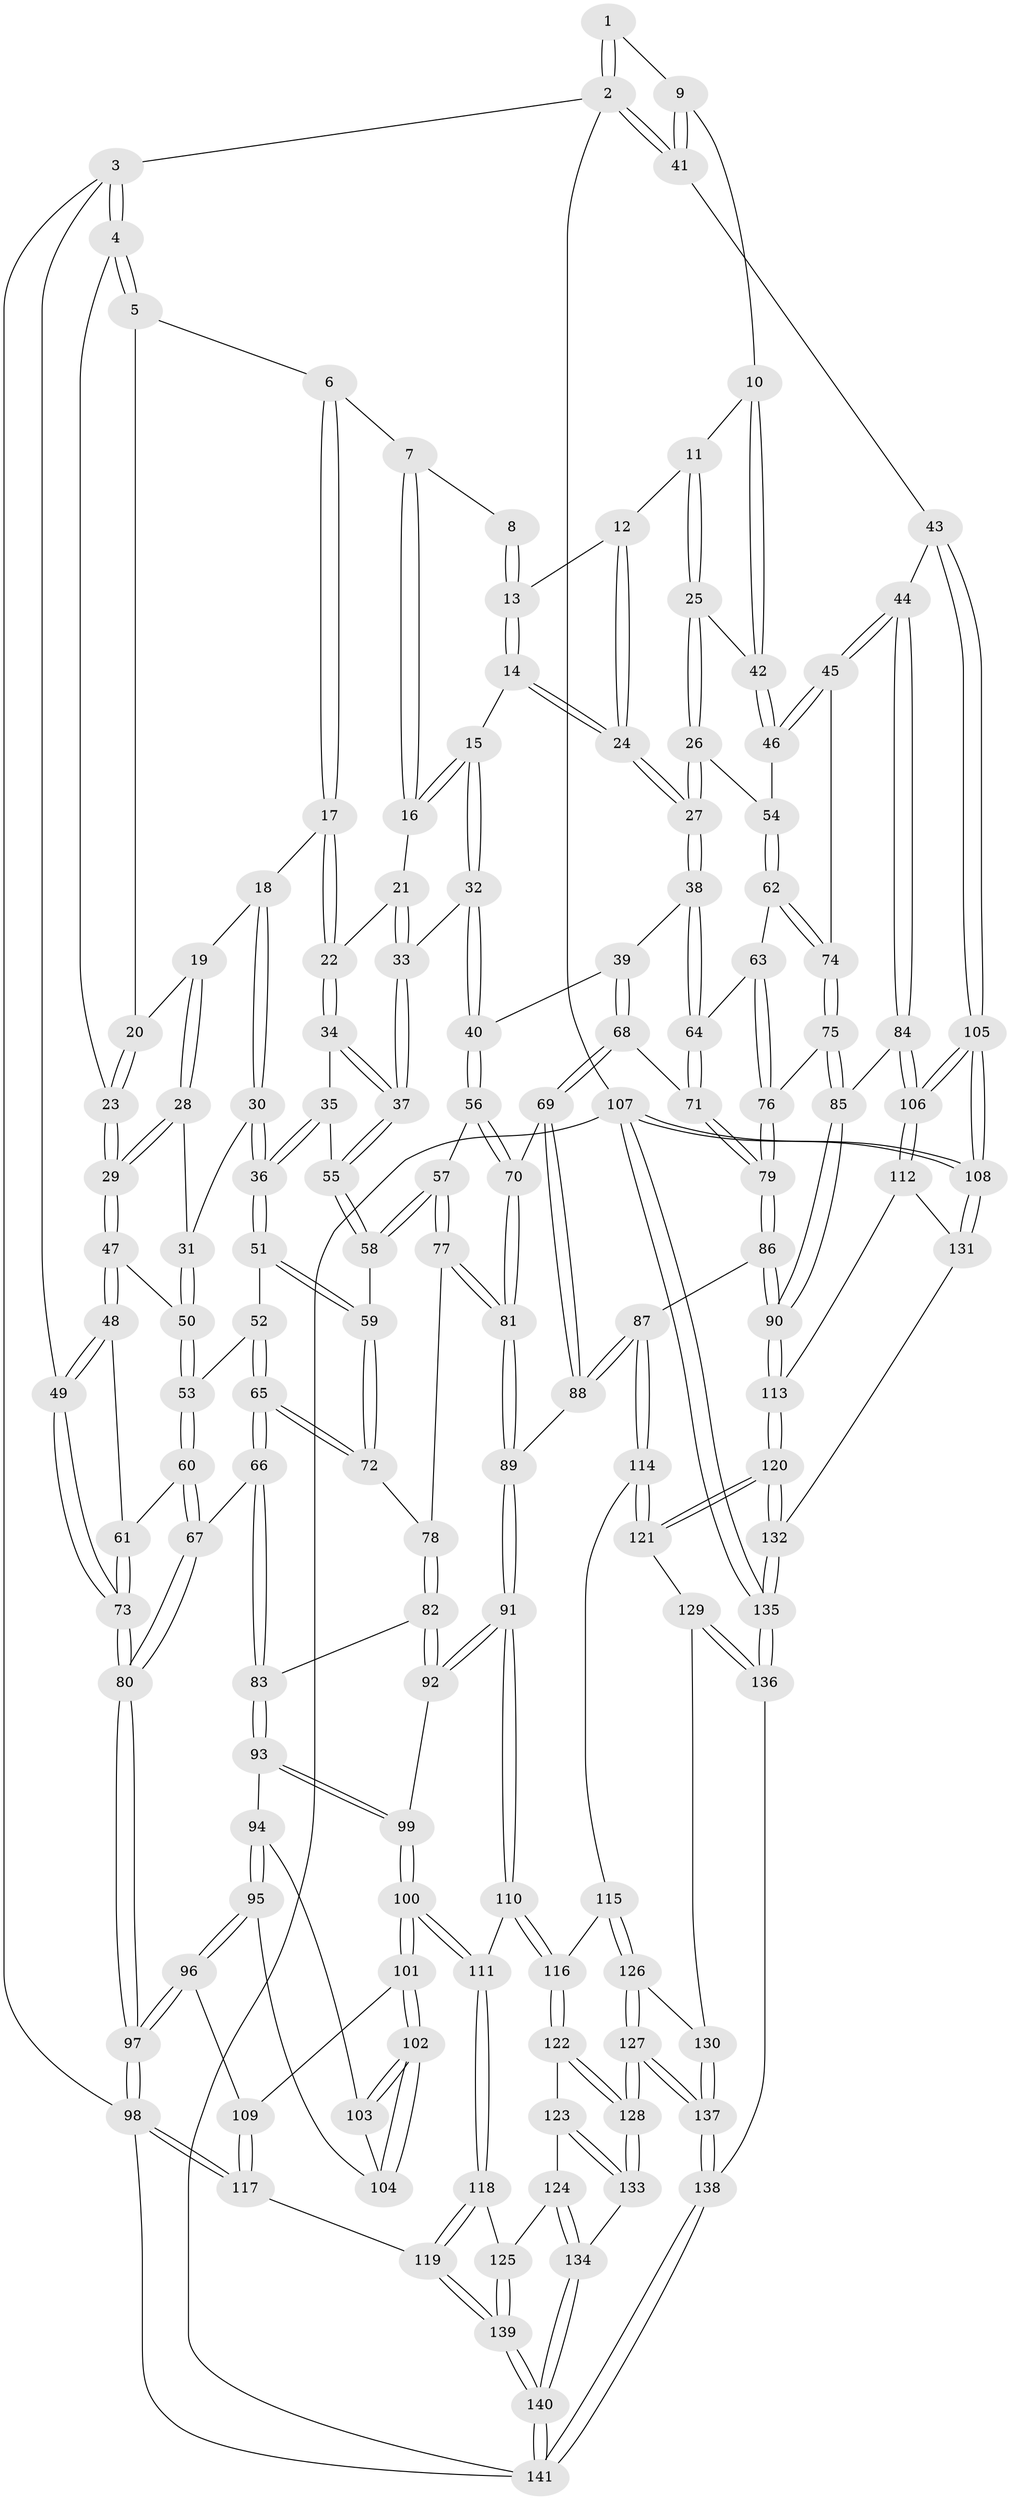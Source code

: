 // Generated by graph-tools (version 1.1) at 2025/12/02/27/25 16:12:00]
// undirected, 141 vertices, 349 edges
graph export_dot {
graph [start="1"]
  node [color=gray90,style=filled];
  1 [pos="+0.9900753475340002+0"];
  2 [pos="+1+0"];
  3 [pos="+0+0"];
  4 [pos="+0+0"];
  5 [pos="+0.2610689388930531+0"];
  6 [pos="+0.26886477223825356+0"];
  7 [pos="+0.5410054777301797+0"];
  8 [pos="+0.7596219420295325+0"];
  9 [pos="+0.9024711113524604+0.09281629309971622"];
  10 [pos="+0.8882153337803894+0.09830076139343014"];
  11 [pos="+0.7920347065706927+0.008583239425380647"];
  12 [pos="+0.7717847405229817+0"];
  13 [pos="+0.7716571751491563+0"];
  14 [pos="+0.5908655070607163+0.0639132313050565"];
  15 [pos="+0.5593839575546717+0.03686152819513359"];
  16 [pos="+0.5537645399621118+0.025263401508176228"];
  17 [pos="+0.3493863085811089+0.06520431851165773"];
  18 [pos="+0.2698551061204424+0.10312589110567953"];
  19 [pos="+0.2269376374318867+0.07876127765466394"];
  20 [pos="+0.22211724031233382+0"];
  21 [pos="+0.4359463155345988+0.07425894102194584"];
  22 [pos="+0.3620319115251459+0.08013543612262278"];
  23 [pos="+0.12861378326413897+0.13136120367881746"];
  24 [pos="+0.6678667952559513+0.14182013008556296"];
  25 [pos="+0.764184804823884+0.15464150465876975"];
  26 [pos="+0.7328086322108921+0.16832705282180996"];
  27 [pos="+0.6765557390097161+0.16346998953295258"];
  28 [pos="+0.15927323304043461+0.13287557084690338"];
  29 [pos="+0.12922809605194596+0.13338108808843324"];
  30 [pos="+0.25142847576538635+0.17050455324730834"];
  31 [pos="+0.23872048805235005+0.17014856545084206"];
  32 [pos="+0.4853462115621998+0.18652990394708688"];
  33 [pos="+0.46957486551005906+0.18840505162099552"];
  34 [pos="+0.3621122847938342+0.08141107885151201"];
  35 [pos="+0.3414463305434755+0.18045865167763017"];
  36 [pos="+0.305149651831516+0.21122919287898304"];
  37 [pos="+0.46433176778552343+0.19026740575547554"];
  38 [pos="+0.6731388336466767+0.16981950064258947"];
  39 [pos="+0.5867319424710352+0.23498563782996984"];
  40 [pos="+0.5572558132122969+0.2383201405641073"];
  41 [pos="+1+0.15700471782188913"];
  42 [pos="+0.8629035286537794+0.1332491504201143"];
  43 [pos="+1+0.32127304818184804"];
  44 [pos="+0.9773978989270513+0.3394494978877047"];
  45 [pos="+0.9306811801605294+0.3334588358989624"];
  46 [pos="+0.8978401705795988+0.2840634672291085"];
  47 [pos="+0.10176498272684488+0.18149184834655002"];
  48 [pos="+0.09226315564164796+0.18929611200647573"];
  49 [pos="+0+0.17983606714049322"];
  50 [pos="+0.19272546950855046+0.23745419970421366"];
  51 [pos="+0.3019665690191829+0.2595076755379702"];
  52 [pos="+0.22011135250890054+0.2606739942640408"];
  53 [pos="+0.19785174595447289+0.2486368189141902"];
  54 [pos="+0.7806771146945368+0.23192116307568983"];
  55 [pos="+0.44020830601858996+0.2091025926560073"];
  56 [pos="+0.5439224420545652+0.259458116929279"];
  57 [pos="+0.4324591484576258+0.34150026621891744"];
  58 [pos="+0.41303983994278093+0.31510045839594375"];
  59 [pos="+0.3127523746921403+0.28433990169737405"];
  60 [pos="+0.11147269517464103+0.33953932909811296"];
  61 [pos="+0.09898812723801474+0.27973588510198033"];
  62 [pos="+0.7503608336554206+0.33307122859131333"];
  63 [pos="+0.7469580337971072+0.3340301282713402"];
  64 [pos="+0.7125093100536024+0.3365243624946358"];
  65 [pos="+0.18503870437528502+0.3928895791914688"];
  66 [pos="+0.16602736231254378+0.40587243498679443"];
  67 [pos="+0.10970469528509914+0.3776893803066446"];
  68 [pos="+0.6415740867920273+0.39124290384735017"];
  69 [pos="+0.5911203307772038+0.41004238159253087"];
  70 [pos="+0.555023178274548+0.40719361775589236"];
  71 [pos="+0.6534259279730777+0.3919066847105292"];
  72 [pos="+0.2699568288342032+0.3551195228054252"];
  73 [pos="+0+0.23876445277991493"];
  74 [pos="+0.911617080244407+0.3433174226760056"];
  75 [pos="+0.8484631624243744+0.4247557229743407"];
  76 [pos="+0.7895810190983495+0.45092124678372614"];
  77 [pos="+0.4480487103521201+0.4052629561690375"];
  78 [pos="+0.3393885847886719+0.41849909563739673"];
  79 [pos="+0.7330281818707729+0.49486698738872265"];
  80 [pos="+0+0.454910394832115"];
  81 [pos="+0.46327245464803024+0.42257879211162763"];
  82 [pos="+0.29226668583710386+0.4842230811831143"];
  83 [pos="+0.17234547704499473+0.42250160714291846"];
  84 [pos="+0.8948919754524072+0.6006153454789132"];
  85 [pos="+0.88603595016415+0.6004083072961353"];
  86 [pos="+0.7335045418699482+0.6188780161068961"];
  87 [pos="+0.6525481123890835+0.6304428848479587"];
  88 [pos="+0.6042247117504385+0.6066147012171659"];
  89 [pos="+0.43924535150335975+0.590105385199016"];
  90 [pos="+0.7608501845117804+0.6342564246721757"];
  91 [pos="+0.41094554209528034+0.6127301438471949"];
  92 [pos="+0.31978344692972693+0.5571527591657954"];
  93 [pos="+0.16529419169044682+0.489015102894064"];
  94 [pos="+0.1537669851640158+0.5005972098695965"];
  95 [pos="+0.015575922585081023+0.5552156735082162"];
  96 [pos="+0+0.5466675560985259"];
  97 [pos="+0+0.5199725326037565"];
  98 [pos="+0+0.7629844493417683"];
  99 [pos="+0.21960676620513472+0.5747813506597668"];
  100 [pos="+0.1686790945753288+0.6620107975273277"];
  101 [pos="+0.1618035410521525+0.6616513048536975"];
  102 [pos="+0.15188563588097403+0.648229259352618"];
  103 [pos="+0.14696730808973504+0.5181992241378659"];
  104 [pos="+0.10289778568691454+0.593603111859667"];
  105 [pos="+1+0.7047217350769166"];
  106 [pos="+1+0.6994680187403135"];
  107 [pos="+1+1"];
  108 [pos="+1+1"];
  109 [pos="+0.13139037567742023+0.6794468543798068"];
  110 [pos="+0.40008052735874516+0.6525616864459295"];
  111 [pos="+0.1841757031145454+0.6752292100901941"];
  112 [pos="+0.8447204442567052+0.782636158470774"];
  113 [pos="+0.7874163603602532+0.7647832734670218"];
  114 [pos="+0.5958080379395089+0.755803737557452"];
  115 [pos="+0.44152862274478005+0.7538962180098303"];
  116 [pos="+0.40200030512461243+0.7218933603425066"];
  117 [pos="+0+0.8023681084089013"];
  118 [pos="+0.2369610479842495+0.808692850539282"];
  119 [pos="+0.010159663419574584+0.8339933335045008"];
  120 [pos="+0.7234326109591278+0.8807059896863496"];
  121 [pos="+0.6201259355337337+0.8334216284796829"];
  122 [pos="+0.3199076845653165+0.8006312752812846"];
  123 [pos="+0.30882807858712913+0.8067012920035787"];
  124 [pos="+0.29702905913566857+0.8106246240279453"];
  125 [pos="+0.25547052050590274+0.8202161968115728"];
  126 [pos="+0.476057721789212+0.8431362225305966"];
  127 [pos="+0.43573267454575326+0.9256260381423743"];
  128 [pos="+0.4343093374151473+0.9250102367649259"];
  129 [pos="+0.5892951719994292+0.8526965609639542"];
  130 [pos="+0.5491136590553435+0.8654533262545151"];
  131 [pos="+0.9210041050559039+0.9023022616683387"];
  132 [pos="+0.7304484264492807+0.9080326154695966"];
  133 [pos="+0.36102307422500046+0.923949755614422"];
  134 [pos="+0.333215883108603+0.9459727243594326"];
  135 [pos="+0.6929284782353695+1"];
  136 [pos="+0.5797169203160171+1"];
  137 [pos="+0.49454694453597914+1"];
  138 [pos="+0.5080233507101928+1"];
  139 [pos="+0.19438569509347656+1"];
  140 [pos="+0.20494232055272882+1"];
  141 [pos="+0.2154599817183997+1"];
  1 -- 2;
  1 -- 2;
  1 -- 9;
  2 -- 3;
  2 -- 41;
  2 -- 41;
  2 -- 107;
  3 -- 4;
  3 -- 4;
  3 -- 49;
  3 -- 98;
  4 -- 5;
  4 -- 5;
  4 -- 23;
  5 -- 6;
  5 -- 20;
  6 -- 7;
  6 -- 17;
  6 -- 17;
  7 -- 8;
  7 -- 16;
  7 -- 16;
  8 -- 13;
  8 -- 13;
  9 -- 10;
  9 -- 41;
  9 -- 41;
  10 -- 11;
  10 -- 42;
  10 -- 42;
  11 -- 12;
  11 -- 25;
  11 -- 25;
  12 -- 13;
  12 -- 24;
  12 -- 24;
  13 -- 14;
  13 -- 14;
  14 -- 15;
  14 -- 24;
  14 -- 24;
  15 -- 16;
  15 -- 16;
  15 -- 32;
  15 -- 32;
  16 -- 21;
  17 -- 18;
  17 -- 22;
  17 -- 22;
  18 -- 19;
  18 -- 30;
  18 -- 30;
  19 -- 20;
  19 -- 28;
  19 -- 28;
  20 -- 23;
  20 -- 23;
  21 -- 22;
  21 -- 33;
  21 -- 33;
  22 -- 34;
  22 -- 34;
  23 -- 29;
  23 -- 29;
  24 -- 27;
  24 -- 27;
  25 -- 26;
  25 -- 26;
  25 -- 42;
  26 -- 27;
  26 -- 27;
  26 -- 54;
  27 -- 38;
  27 -- 38;
  28 -- 29;
  28 -- 29;
  28 -- 31;
  29 -- 47;
  29 -- 47;
  30 -- 31;
  30 -- 36;
  30 -- 36;
  31 -- 50;
  31 -- 50;
  32 -- 33;
  32 -- 40;
  32 -- 40;
  33 -- 37;
  33 -- 37;
  34 -- 35;
  34 -- 37;
  34 -- 37;
  35 -- 36;
  35 -- 36;
  35 -- 55;
  36 -- 51;
  36 -- 51;
  37 -- 55;
  37 -- 55;
  38 -- 39;
  38 -- 64;
  38 -- 64;
  39 -- 40;
  39 -- 68;
  39 -- 68;
  40 -- 56;
  40 -- 56;
  41 -- 43;
  42 -- 46;
  42 -- 46;
  43 -- 44;
  43 -- 105;
  43 -- 105;
  44 -- 45;
  44 -- 45;
  44 -- 84;
  44 -- 84;
  45 -- 46;
  45 -- 46;
  45 -- 74;
  46 -- 54;
  47 -- 48;
  47 -- 48;
  47 -- 50;
  48 -- 49;
  48 -- 49;
  48 -- 61;
  49 -- 73;
  49 -- 73;
  50 -- 53;
  50 -- 53;
  51 -- 52;
  51 -- 59;
  51 -- 59;
  52 -- 53;
  52 -- 65;
  52 -- 65;
  53 -- 60;
  53 -- 60;
  54 -- 62;
  54 -- 62;
  55 -- 58;
  55 -- 58;
  56 -- 57;
  56 -- 70;
  56 -- 70;
  57 -- 58;
  57 -- 58;
  57 -- 77;
  57 -- 77;
  58 -- 59;
  59 -- 72;
  59 -- 72;
  60 -- 61;
  60 -- 67;
  60 -- 67;
  61 -- 73;
  61 -- 73;
  62 -- 63;
  62 -- 74;
  62 -- 74;
  63 -- 64;
  63 -- 76;
  63 -- 76;
  64 -- 71;
  64 -- 71;
  65 -- 66;
  65 -- 66;
  65 -- 72;
  65 -- 72;
  66 -- 67;
  66 -- 83;
  66 -- 83;
  67 -- 80;
  67 -- 80;
  68 -- 69;
  68 -- 69;
  68 -- 71;
  69 -- 70;
  69 -- 88;
  69 -- 88;
  70 -- 81;
  70 -- 81;
  71 -- 79;
  71 -- 79;
  72 -- 78;
  73 -- 80;
  73 -- 80;
  74 -- 75;
  74 -- 75;
  75 -- 76;
  75 -- 85;
  75 -- 85;
  76 -- 79;
  76 -- 79;
  77 -- 78;
  77 -- 81;
  77 -- 81;
  78 -- 82;
  78 -- 82;
  79 -- 86;
  79 -- 86;
  80 -- 97;
  80 -- 97;
  81 -- 89;
  81 -- 89;
  82 -- 83;
  82 -- 92;
  82 -- 92;
  83 -- 93;
  83 -- 93;
  84 -- 85;
  84 -- 106;
  84 -- 106;
  85 -- 90;
  85 -- 90;
  86 -- 87;
  86 -- 90;
  86 -- 90;
  87 -- 88;
  87 -- 88;
  87 -- 114;
  87 -- 114;
  88 -- 89;
  89 -- 91;
  89 -- 91;
  90 -- 113;
  90 -- 113;
  91 -- 92;
  91 -- 92;
  91 -- 110;
  91 -- 110;
  92 -- 99;
  93 -- 94;
  93 -- 99;
  93 -- 99;
  94 -- 95;
  94 -- 95;
  94 -- 103;
  95 -- 96;
  95 -- 96;
  95 -- 104;
  96 -- 97;
  96 -- 97;
  96 -- 109;
  97 -- 98;
  97 -- 98;
  98 -- 117;
  98 -- 117;
  98 -- 141;
  99 -- 100;
  99 -- 100;
  100 -- 101;
  100 -- 101;
  100 -- 111;
  100 -- 111;
  101 -- 102;
  101 -- 102;
  101 -- 109;
  102 -- 103;
  102 -- 103;
  102 -- 104;
  102 -- 104;
  103 -- 104;
  105 -- 106;
  105 -- 106;
  105 -- 108;
  105 -- 108;
  106 -- 112;
  106 -- 112;
  107 -- 108;
  107 -- 108;
  107 -- 135;
  107 -- 135;
  107 -- 141;
  108 -- 131;
  108 -- 131;
  109 -- 117;
  109 -- 117;
  110 -- 111;
  110 -- 116;
  110 -- 116;
  111 -- 118;
  111 -- 118;
  112 -- 113;
  112 -- 131;
  113 -- 120;
  113 -- 120;
  114 -- 115;
  114 -- 121;
  114 -- 121;
  115 -- 116;
  115 -- 126;
  115 -- 126;
  116 -- 122;
  116 -- 122;
  117 -- 119;
  118 -- 119;
  118 -- 119;
  118 -- 125;
  119 -- 139;
  119 -- 139;
  120 -- 121;
  120 -- 121;
  120 -- 132;
  120 -- 132;
  121 -- 129;
  122 -- 123;
  122 -- 128;
  122 -- 128;
  123 -- 124;
  123 -- 133;
  123 -- 133;
  124 -- 125;
  124 -- 134;
  124 -- 134;
  125 -- 139;
  125 -- 139;
  126 -- 127;
  126 -- 127;
  126 -- 130;
  127 -- 128;
  127 -- 128;
  127 -- 137;
  127 -- 137;
  128 -- 133;
  128 -- 133;
  129 -- 130;
  129 -- 136;
  129 -- 136;
  130 -- 137;
  130 -- 137;
  131 -- 132;
  132 -- 135;
  132 -- 135;
  133 -- 134;
  134 -- 140;
  134 -- 140;
  135 -- 136;
  135 -- 136;
  136 -- 138;
  137 -- 138;
  137 -- 138;
  138 -- 141;
  138 -- 141;
  139 -- 140;
  139 -- 140;
  140 -- 141;
  140 -- 141;
}
